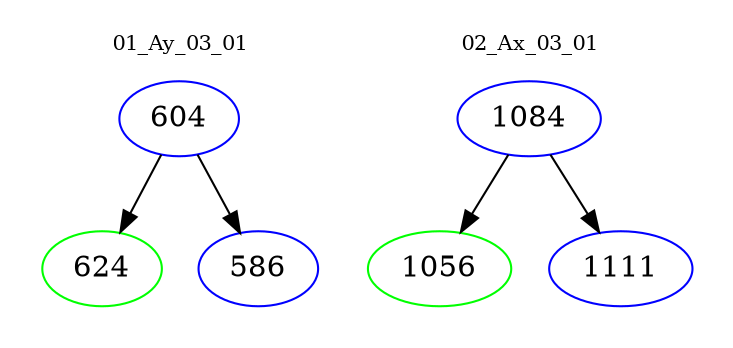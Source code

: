 digraph{
subgraph cluster_0 {
color = white
label = "01_Ay_03_01";
fontsize=10;
T0_604 [label="604", color="blue"]
T0_604 -> T0_624 [color="black"]
T0_624 [label="624", color="green"]
T0_604 -> T0_586 [color="black"]
T0_586 [label="586", color="blue"]
}
subgraph cluster_1 {
color = white
label = "02_Ax_03_01";
fontsize=10;
T1_1084 [label="1084", color="blue"]
T1_1084 -> T1_1056 [color="black"]
T1_1056 [label="1056", color="green"]
T1_1084 -> T1_1111 [color="black"]
T1_1111 [label="1111", color="blue"]
}
}
